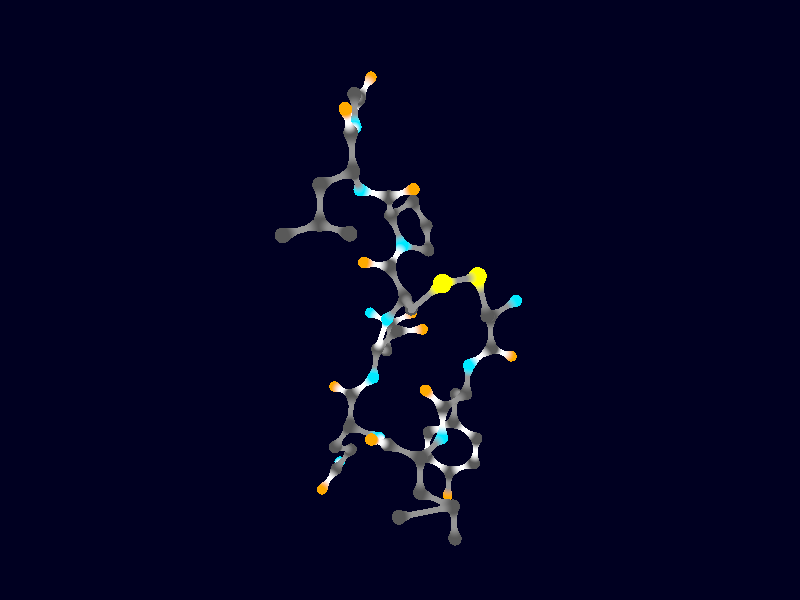 // Persistence of Vision Ray Tracer Scene Description File

#version 3.6; // current version is 3.8

/* 
Information on Pov-Ray:
 
My personal introduction into Pov-Ray was the excellent book "3D-Welten, professionelle Animationen und fotorealistische Grafiken mit Raytracing" from 
Toni Lama by Carl Hanser Verlag München Wien, 2004. Apart of that I recommend the Pov-Ray-homepage (http://www.povray.org).

Further information on Pov-Ray can be found at https://sus.ziti.uni-heidelberg.de/Lehre/WS2021_Tools/POVRAY/POVRAY_PeterFischer.pdf,  
https://wiki.povray.org/content/Main_Page, https://de.wikibooks.org/wiki/Raytracing_mit_POV-Ray or, in german language, here: https://www.f-lohmueller.de/pov_tut/pov__ger.htm
 

---------------------------------------------------Modeling approach---------------------------------------------- 

This is a model of oxytocin. Structure of the molecule has been obtained from the RCSB Protein Data Bank (see 2mgo.pdb in this repository). Positions of atoms have been extracted manually from this file
and transformed into Pov-Ray positions. Positions were occupied by spheres of appropriate size and texture. Element information is included in the data, but not the connection of atoms by bonds. 
(In case anyone knows how to extract such information from pdb-files, please tell! It was possible, however to extract connections of main chain atoms.) 
Therefore atoms were numbered and numbers displayed in close vicinity to respective atoms (atoms were given a small radius in this display). From watching the structure at different angles and from looking 
at information in the original file,  
atoms connected to each other were identified and suitable cylinders marking these connections included in the structure. Finally numbers were eliminated from the image and spheres and cylinders fused into a
blob. 

Texture: Throughout my molecules, I am presenting carbon in a dark grey, oxygen in orange, nitrogen in blue and sulfur in yellow colour. Unsaturated bonds are displayed in bright colours and in the colours of 
respective pigments. UV-absorbing conjugated double bonds are given in white colour. 

For some unkown reason Pov-Ray seems to render asymmetric carbon atoms, and chiral structures in general, in the wrong configuration. This also applies to the structure of the molecule 
presented here, which therefore may have a wrong configuration. Any suggestions on this point are welcome.  

*/ 

//-----------------------------------Scene settings (Camera, light, background)-------------------------------------------------

global_settings {
    assumed_gamma 1.0
    max_trace_level 5
}

#declare Camera_z = camera {/*ultra_wide_angle*/ //angle 90 // right side view
    location  <0 , 2 , -27>
    rotate <0, 0, 0>
    right     x*image_width/image_height
    look_at   <0.0 , 2 , 0>
}

camera{
    Camera_z
}


light_source{
    <20,0,-100> color rgb <1,1,1>
}

background { 
    color rgb<0.0, 0., 0.015> 
}


//-------------------------------------------------various textures__________________________________________________________________

#declare Text_Cb =         texture { 
    pigment{ 
        color rgb<0.05, 0.15, 1>
    }
    finish { 
        ambient 1.2     
        diffuse 1.1          // amount [0.6]
        brilliance 1.0       // tightness of diffuse illumination [1.0]
        specular 0.6 
    }
} ; 


#declare Text_C = texture { 
    pigment{ 
        color rgb<0.1, 0.1, 0.1>
    }
    finish { 
        specular 0.7
    }
} ; 


#declare Text_N = texture {
    pigment{ 
        color rgb <0,208/255,1>
    }   
    finish {
        specular 0.7 
    }
}  ;

#declare Text_O = texture { 
    pigment{ 
        color rgb <1,102/255,0>
    }  
    finish { 
        specular 0.7 
    }
}  ;

#declare Text_S = texture { 
    pigment{ 
        color rgb<1, 1, 0>
    }  
    finish {
        specular 0.7 
    }
}  ;

#declare Text_Text = texture { 
    pigment{ 
        color rgb<1, 1, 0>
    }  
    finish {
        specular 0.7 
    }
}  ;

#declare Text_Bond = texture { 
    pigment{ 
        color rgb<0.3, 0.3, 0.3>
    }  
    finish {
        specular 0.5 
    }
}  ;

#declare Text_Aromat = texture { 
    pigment{ 
        color rgb<1, 1, 1>
    }  
    finish {
        //specular 0.7
        ambient 1.8 
    }
}  ;

#declare Text_Double = texture { 
    pigment{ 
        color rgb<1, 1, 1>
    }  
    finish {
        //specular 0.7
        ambient 1.0 
    }
}  ;

//---------------------Radius of atoms--------------------------------

#declare RadiusFaktor = 0.8; 

#declare RC = 0.76; 
#declare RN = 0.71; 
#declare RO = 0.66; 
#declare RS = 1.0; 

//-------------------Radius of bonds-------------------------------------

#declare BondRadius = 0.25;  

#declare AromatRadius = 0.3;  
#declare DoubleRadius = 0.25;  


//------------------------------------------Positions taken from the database-file----------------------------
/*IN many cases the information provided in the database file was sufficient for finding atoms connected by direct bonds. Therefore bonds (cylinders) have been included 
directly with the position data. */

blob {

    threshold 0.6      

    #declare P1 = < 4.874,   2.855 ,  0.366 >;//     1.00  0.00           N    N   CYS A 
    #declare P2 = <    3.791,   1.923,   0.075   >;//1.00  0.00           C    CA  CYS A  
    #declare P3 = <      4.157,   0.518,   0.500   >;//1.00  0.00           C    C   CYS A 
    #declare P4 = <     5.232,   0.286,   1.045   >;//1.00  0.00           O    O   CYS A 
    #declare P5 = <    3.435,   1.946,  -1.418   >;//1.00  0.00           C    CB  CYS A  
    #declare P6 = <      2.665,   3.502,  -1.990   >;//1.00  0.00           S   SG  CYS A  

    cylinder { #
        P1, P2, BondRadius, 1 
        texture { 
            Text_Bond      
        } // end of texture
        scale <1,1,1> rotate<0,0,0> translate<0,0,0>
    } // end of cylinder -------------------------------------
    cylinder { 
        P3, P2, BondRadius, 1 
        texture { 
            Text_Bond      
        } // end of texture
        scale <1,1,1> rotate<0,0,0> translate<0,0,0>
    } // end of cylinder -------------------------------------
    cylinder { 
        P3, P4, DoubleRadius, 1 
        texture { 
            Text_Double      
        } // end of texture
        scale <1,1,1> rotate<0,0,0> translate<0,0,0>
    } // end of cylinder -------------------------------------

    cylinder { 
        P2, P5, BondRadius, 1 
        texture { 
            Text_Bond      
        } // end of texture
        scale <1,1,1> rotate<0,0,0> translate<0,0,0>
    } // end of cylinder -------------------------------------

    cylinder { 
        P5, P6, BondRadius, 1 
        texture { 
            Text_Bond      
        } // end of texture
        scale <1,1,1> rotate<0,0,0> translate<0,0,0>
    } // end of cylinder -------------------------------------






    #declare P7 = <      3.252,  -0.399,   0.268  >;// 1.00  0.00           N    N   TYR A 
    #declare P8 = <     3.387,  -1.760 ,  0.550  >;// 1.00  0.00           C   CA  TYR A  
    #declare P9 = <       2.361 , -2.413 , -0.333  >;// 1.00  0.00           C C   TYR A   
    #declare P10 = <       1.436,  -1.723,  -0.788   >;//1.00  0.00           O   O   TYR A 
    #declare P11 = <      3.100,  -2.041 ,  2.041  >;// 1.00  0.00           C  CB  TYR A  
    #declare P12 = <       3.274,  -3.486,   2.457  >;// 1.00  0.00           C  CG  TYR A 
    #declare P13 = <    4.530 , -4.073  , 2.473  >;// 1.00  0.00           C  CD1 TYR A  
    #declare P14 = <       2.185,  -4.258 ,  2.838  >;// 1.00  0.00           C   CD2 TYR A  
    #declare P15 = <      4.697,  -5.383,   2.850  >;// 1.00  0.00           C   CE1 TYR A  
    #declare P16 = <      2.348,  -5.571,   3.218  >;// 1.00  0.00           C   CE2 TYR A  
    #declare P17 = <     3.607,  -6.128  , 3.221  >;// 1.00  0.00           C   CZ  TYR A 
    #declare P18 = <     3.773,  -7.431 ,  3.601  >;// 1.00  0.00           O   OH  TYR A 

 
    cylinder { 
        P3, P7, DoubleRadius, 1 
        texture { 
            Text_Double      
        } // end of texture
        scale <1,1,1> rotate<0,0,0> translate<0,0,0>
    } // end of cylinder -------------------------------------
    cylinder { 
        P7, P8, BondRadius, 1 
        texture { 
            Text_Bond      
        } // end of texture
        scale <1,1,1> rotate<0,0,0> translate<0,0,0>
    } // end of cylinder -------------------------------------

    cylinder { 
        P8, P9, BondRadius, 1 
        texture { 
            Text_Bond      
        } // end of texture
        scale <1,1,1> rotate<0,0,0> translate<0,0,0>
    } // end of cylinder -------------------------------------
    cylinder { 
        P9, P10, DoubleRadius, 1 
        texture { 
            Text_Double      
        } // end of texture
        scale <1,1,1> rotate<0,0,0> translate<0,0,0>
    } // end of cylinder -------------------------------------

    cylinder { 
        P8, P11, BondRadius, 1 
        texture { 
            Text_Bond      
        } // end of texture
        scale <1,1,1> rotate<0,0,0> translate<0,0,0>
    } // end of cylinder -------------------------------------
    cylinder { 
        P11, P12, BondRadius, 1 
        texture { 
            Text_Bond      
        } // end of texture
        scale <1,1,1> rotate<0,0,0> translate<0,0,0>
    } // end of cylinder -------------------------------------


    cylinder { 
        P12, P13, DoubleRadius, 1 
        texture { 
            Text_Double      
        } // end of texture
        scale <1,1,1> rotate<0,0,0> translate<0,0,0>
    } // end of cylinder -------------------------------------

    cylinder { 
        P12, P14, DoubleRadius, 1 
        texture { 
            Text_Double      
        } // end of texture
        scale <1,1,1> rotate<0,0,0> translate<0,0,0>
    } // end of cylinder -------------------------------------

    cylinder { 
        P13, P15, DoubleRadius, 1 
        texture { 
            Text_Double      
        } // end of texture
        scale <1,1,1> rotate<0,0,0> translate<0,0,0>
    } // end of cylinder -------------------------------------

    cylinder { 
        P14, P16, DoubleRadius, 1 
        texture { 
            Text_Double      
        } // end of texture
        scale <1,1,1> rotate<0,0,0> translate<0,0,0>
    } // end of cylinder -------------------------------------

    cylinder { 
        P15, P17, DoubleRadius, 1 
        texture { 
            Text_Double      
        } // end of texture
        scale <1,1,1> rotate<0,0,0> translate<0,0,0>
    } // end of cylinder -------------------------------------

    cylinder { 
        P16, P17, DoubleRadius, 1 
        texture { 
            Text_Double      
        } // end of texture
        scale <1,1,1> rotate<0,0,0> translate<0,0,0>
    } // end of cylinder -------------------------------------

    cylinder { 
        P17, P18, BondRadius, 1 
        texture { 
            Text_Bond      
        } // end of texture
        scale <1,1,1> rotate<0,0,0> translate<0,0,0>
    } // end of cylinder -------------------------------------






    #declare P19 = <     2.531,  -3.680 , -0.581   >;//1.00  0.00           N  N   ILE A 
    #declare P20 = <       1.677 , -4.511,  -1.466   >;//1.00  0.00           C   CA  ILE A 
    #declare P21 = <     0.199 , -4.221 , -1.291  >;// 1.00  0.00           CC   ILE A   
    #declare P22 = <     -0.519 , -3.905,  -2.240  >;// 1.00  0.00           O   O   ILE A 
    #declare P23 = <      1.928,  -6.029,  -1.237   >;//1.00  0.00           C CB  ILE A  
    #declare P24 = <      3.427 , -6.341,  -1.317   >;//1.00  0.00           C CG1 ILE A    
    #declare P25 = <       1.161,  -6.856,  -2.271  >;// 1.00  0.00           C  CG2 ILE A 
    #declare P26 = <     3.786 , -7.783,  -1.018   >;//1.00  0.00           C    CD1 ILE A  

    cylinder { 
        P9, P19, DoubleRadius, 1 
        texture { 
            Text_Double      
        } // end of texture
        scale <1,1,1> rotate<0,0,0> translate<0,0,0>
    } // end of cylinder -------------------------------------
    cylinder { 
        P19, P20, BondRadius, 1 
        texture { 
            Text_Bond      
        } // end of texture
        scale <1,1,1> rotate<0,0,0> translate<0,0,0>
    } // end of cylinder -------------------------------------

    cylinder { 
        P20, P21, BondRadius, 1 
        texture { 
            Text_Bond      
        } // end of texture
        scale <1,1,1> rotate<0,0,0> translate<0,0,0>
    } // end of cylinder -------------------------------------

    cylinder { 
        P21, P22, DoubleRadius, 1 
        texture { 
            Text_Double      
        } // end of texture
        scale <1,1,1> rotate<0,0,0> translate<0,0,0>
    } // end of cylinder ------------------------------------- 
         

    cylinder { 
        P20, P23, BondRadius, 1 
        texture { 
            Text_Bond      
        } // end of texture
        scale <1,1,1> rotate<0,0,0> translate<0,0,0>
    } // end of cylinder -------------------------------------
    cylinder { 
        P23, P24, BondRadius, 1 
        texture { 
            Text_Bond      
        } // end of texture
        scale <1,1,1> rotate<0,0,0> translate<0,0,0>
    } // end of cylinder -------------------------------------
    cylinder {  
        P24, P25, BondRadius, 1 
        texture { 
            Text_Bond      
        } // end of texture
        scale <1,1,1> rotate<0,0,0> translate<0,0,0>
    } // end of cylinder -------------------------------------

    cylinder { 
        P24, P26, BondRadius, 1 
        texture { Text_Bond      
        } // end of texture
        scale <1,1,1> rotate<0,0,0> translate<0,0,0>
    } // end of cylinder -------------------------------------


         





    #declare P27 = <     -0.204,  -4.279,  -0.093   >;//1.00  0.00           N    N   GLN A  
    #declare P28 = <    -1.601,  -4.078 ,  0.283   >;//1.00  0.00           C      CA  GLN A  
    #declare P29 = <      -1.790,  -2.792,   1.112   >;//1.00  0.00           C  C   GLN A 
    #declare P30 = <     -2.726,  -2.685,   1.911   >;//1.00  0.00           O  O   GLN A 
    #declare P31 = <      -2.146 , -5.314,   1.032   >;//1.00  0.00           C  CB  GLN A
    #declare P32 = <    -1.441 , -5.647,   2.338   >;//1.00  0.00           C  CG  GLN A  
    #declare P33 = <     -2.010,  -6.885,   3.023   >;//1.00  0.00           C  CD  GLN A 
    #declare P34 = <    -2.494,  -7.820 ,  2.381   >;//1.00  0.00           O  OE1 GLN A 
    #declare P35 = <    -1.983,  -6.890 ,  4.320   >;//1.00  0.00           N  NE2 GLN A 

    cylinder { 
        P21, P27, DoubleRadius, 1 
        texture { 
            Text_Double      
        } // end of texture
        scale <1,1,1> rotate<0,0,0> translate<0,0,0>
    } // end of cylinder -------------------------------------
    cylinder { 
        P27, P28, BondRadius, 1 
        texture { 
            Text_Bond      
        } // end of texture
        scale <1,1,1> rotate<0,0,0> translate<0,0,0>
    } // end of cylinder -------------------------------------

    cylinder { 
        P28, P29, BondRadius, 1 
        texture { 
            Text_Bond      
        } // end of texture
        scale <1,1,1> rotate<0,0,0> translate<0,0,0>
    } // end of cylinder -------------------------------------

    cylinder { 
        P29, P30, DoubleRadius, 1 
        texture { 
            Text_Double      
        } // end of texture
        scale <1,1,1> rotate<0,0,0> translate<0,0,0>
    } // end of cylinder -------------------------------------

    cylinder { 
        P28, P31, BondRadius, 1 
        texture { 
            Text_Bond      
        } // end of texture
        scale <1,1,1> rotate<0,0,0> translate<0,0,0>
    } // end of cylinder -------------------------------------
    cylinder { 
        P31, P32, BondRadius, 1 
        texture { 
            Text_Bond      
        } // end of texture
        scale <1,1,1> rotate<0,0,0> translate<0,0,0>
    } // end of cylinder -------------------------------------

    cylinder { 
        P32, P33, BondRadius, 1 
        texture { 
            Text_Bond      
        } // end of texture
        scale <1,1,1> rotate<0,0,0> translate<0,0,0>
    } // end of cylinder -------------------------------------

    cylinder { 
        P33, P34, DoubleRadius, 1 
        texture { 
            Text_Double      
        } // end of texture
        scale <1,1,1> rotate<0,0,0> translate<0,0,0>
    } // end of cylinder -------------------------------------

    cylinder { 
        P33, P35, DoubleRadius, 1 
        texture { 
            Text_Double      
        } // end of texture
        scale <1,1,1> rotate<0,0,0> translate<0,0,0>
    } // end of cylinder -------------------------------------


 


    #declare P36 = <       -0.942,  -1.802 ,  0.876   >;//1.00  0.00           N   N   ASN A
    #declare P37 = <      -1.010 , -0.533 ,  1.594   >;//1.00  0.00           C  CA  ASN A 
    #declare P38 = <      -0.214 ,  0.526 ,  0.877   >;//1.00  0.00           C  C   ASN A 
    #declare P39 = <       0.937 ,  0.794,   1.192   >;//1.00  0.00           O   O   ASN A 
    #declare P40 = <     -0.572,  -0.650 ,  3.081   >;//1.00  0.00           C  CB  ASN A  
    #declare P41 = <    -0.616,   0.690,   3.831   >;//1.00  0.00           C  CG  ASN A  
    #declare P42 = <       0.387 ,  1.404,   3.922   >;//1.00  0.00           O OD1 ASN A  
    #declare P43 = <    -1.765 ,  1.049 ,  4.341   >;//1.00  0.00           N ND2 ASN A 

    cylinder { 
        P29, P36, DoubleRadius, 1 
        texture { 
            Text_Double      
        } // end of texture
        scale <1,1,1> rotate<0,0,0> translate<0,0,0>
    } // end of cylinder -------------------------------------
    cylinder { 
        P36, P37, BondRadius, 1 
        texture { 
            Text_Bond      
        } // end of texture
        scale <1,1,1> rotate<0,0,0> translate<0,0,0>
    } // end of cylinder -------------------------------------

    cylinder { 
        P37, P38, BondRadius, 1 
        texture { 
            Text_Bond      
        } // end of texture
        scale <1,1,1> rotate<0,0,0> translate<0,0,0>
    } // end of cylinder -------------------------------------

    cylinder { 
        P38, P39, DoubleRadius, 1 
        texture { 
            Text_Double      
        } // end of texture
        scale <1,1,1> rotate<0,0,0> translate<0,0,0>
    } // end of cylinder ------------------------------------- 
         
         
    cylinder { 
        P37, P40, BondRadius, 1 
        texture { 
            Text_Bond      
        } // end of texture
        scale <1,1,1> rotate<0,0,0> translate<0,0,0>
    } // end of cylinder -------------------------------------
    cylinder { 
        P40, P41, BondRadius, 1 
        texture { 
            Text_Bond      
        } // end of texture
        scale <1,1,1> rotate<0,0,0> translate<0,0,0>
    } // end of cylinder -------------------------------------

    cylinder { 
        P41, P42, DoubleRadius, 1 
        texture { 
            Text_Double      
        } // end of texture
        scale <1,1,1> rotate<0,0,0> translate<0,0,0>
    } // end of cylinder -------------------------------------
    cylinder { 
        P41, P43, DoubleRadius, 1 
        texture { 
            Text_Double      
        } // end of texture
        scale <1,1,1> rotate<0,0,0> translate<0,0,0>
    } // end of cylinder -------------------------------------

  


    #declare P44 = <      -0.764,   1.026,  -0.158   >;//1.00  0.00           N  N   CYS A 
    #declare P45 = <      -0.140,   2.101,  -0.873   >;//1.00  0.00           C    CA  CYS A 
    #declare P46 = <      -1.051,   3.316,  -0.861   >;//1.00  0.00           C  C   CYS A 
    #declare P47 = <     -2.141 ,  3.274,  -1.434   >;//1.00  0.00           O  O   CYS A  
    #declare P48 = <       0.193 ,  1.681,  -2.308   >;//1.00  0.00           C CB  CYS A  
    #declare P49 = <      1.185 ,  2.902 , -3.264   >;//1.00  0.00           S  SG  CYS A  

    cylinder { 
        P37, P44, DoubleRadius, 1 
        texture { 
            Text_Double      
        } // end of texture
        scale <1,1,1> rotate<0,0,0> translate<0,0,0>
    } // end of cylinder -------------------------------------
    cylinder { 
        P44, P45, BondRadius, 1 
        texture { 
            Text_Bond      
        } // end of texture
        scale <1,1,1> rotate<0,0,0> translate<0,0,0>
    } // end of cylinder -------------------------------------

    cylinder { 
        P45, P46, BondRadius, 1 
        texture { 
            Text_Bond      
        } // end of texture
        scale <1,1,1> rotate<0,0,0> translate<0,0,0>
    } // end of cylinder -------------------------------------

    cylinder { 
        P46, P47, DoubleRadius, 1 
        texture { 
            Text_Double      
        } // end of texture
        scale <1,1,1> rotate<0,0,0> translate<0,0,0>
    } // end of cylinder -------------------------------------


    cylinder { 
        P45, P48, BondRadius, 1 
        texture { 
            Text_Bond      
        } // end of texture
        scale <1,1,1> rotate<0,0,0> translate<0,0,0>
    } // end of cylinder -------------------------------------

    cylinder { 
        P48, P49, BondRadius, 1 
        texture { 
            Text_Bond      
        } // end of texture
        scale <1,1,1> rotate<0,0,0> translate<0,0,0>
    } // end of cylinder -------------------------------------


    cylinder {  
        P6, P49, BondRadius, 1 
        texture { 
            Text_Bond      
        } // end of texture
        scale <1,1,1> rotate<0,0,0> translate<0,0,0>
    } // end of cylinder -------------------------------------




    #declare P50 = <      -0.660,   4.386 , -0.143   >;//1.00  0.00           N N   PRO A  
    #declare P51 = <     -1.424,   5.635 , -0.117   >;//1.00  0.00           C CA  PRO A   
    #declare P52 = <    -1.574,   6.192 , -1.529  >;// 1.00  0.00           C   C   PRO A  
    #declare P53 = <     -0.590 ,  6.580 , -2.165   >;//1.00  0.00           O  O   PRO A  
    #declare P54 = <      -0.555,   6.569,   0.729   >;//1.00  0.00           C CB  PRO A  
    #declare P55 = <     0.282 ,  5.665 ,  1.553   >;//1.00  0.00           C  CG  PRO A 
    #declare P56 = <       0.537,   4.459 ,  0.710   >;//1.00  0.00           C CD  PRO A 

    cylinder { 
        P46, P50, DoubleRadius, 1 
        texture { 
            Text_Double      
        } // end of texture
        scale <1,1,1> rotate<0,0,0> translate<0,0,0>
    } // end of cylinder -------------------------------------
    cylinder { 
        P50, P51, BondRadius, 1 
        texture { 
            Text_Bond      
        } // end of texture
        scale <1,1,1> rotate<0,0,0> translate<0,0,0>
    } // end of cylinder -------------------------------------
    cylinder { 
        P51, P52, BondRadius, 1 
        texture { 
            Text_Bond      
        } // end of texture
        scale <1,1,1> rotate<0,0,0> translate<0,0,0>
    } // end of cylinder -------------------------------------
    cylinder { 
        P52, P53, DoubleRadius, 1 
        texture { 
            Text_Double      
        } // end of texture
        scale <1,1,1> rotate<0,0,0> translate<0,0,0>
    } // end of cylinder -------------------------------------   
    cylinder { 
        P51, P54, BondRadius, 1 
        texture { 
            Text_Bond      
        } // end of texture
        scale <1,1,1> rotate<0,0,0> translate<0,0,0>
    } // end of cylinder -------------------------------------
    cylinder { 
        P54, P55, BondRadius, 1 
        texture { 
            Text_Bond      
        } // end of texture
        scale <1,1,1> rotate<0,0,0> translate<0,0,0>
    } // end of cylinder -------------------------------------
    cylinder { 
        P55, P56, BondRadius, 1 
        texture { 
            Text_Bond      
        } // end of texture
        scale <1,1,1> rotate<0,0,0> translate<0,0,0>
    } // end of cylinder -------------------------------------
    cylinder { 
        P56, P50, BondRadius, 1 
        texture { 
            Text_Bond      
        } // end of texture
        scale <1,1,1> rotate<0,0,0> translate<0,0,0>
    } // end of cylinder -------------------------------------
  


    #declare P57 = <      -2.786,   6.199,  -2.024   >;//1.00  0.00           N  N   LEU A  
    #declare P58 = <     -3.044,   6.624,  -3.392  >;// 1.00  0.00           C   CA  LEU A  
    #declare P59 = <     -3.389,   8.088 , -3.457   >;//1.00  0.00           C C   LEU A   
    #declare P60 = <     -3.608 ,  8.661 , -4.523  >;// 1.00  0.00           O  O   LEU A   
    #declare P61 = <      -4.136,   5.783,  -4.023   >;//1.00  0.00           C CB  LEU A   
    #declare P62 = <     -3.848,   4.280,  -4.173  >;// 1.00  0.00           C CG  LEU A  
    #declare P63 = <     -5.036,   3.567,  -4.795   >;//1.00  0.00           C  CD1 LEU A 
    #declare P64 = <      -2.590 ,  4.042,  -5.000  >;// 1.00  0.00           C CD2 LEU A 

    cylinder { 
        P52, P57, DoubleRadius, 1 
        texture { 
            Text_Double      
        } // end of texture
        scale <1,1,1> rotate<0,0,0> translate<0,0,0>
    } // end of cylinder -------------------------------------
    cylinder { 
        P57, P58, BondRadius, 1 
        texture { 
            Text_Bond      
        } // end of texture
        scale <1,1,1> rotate<0,0,0> translate<0,0,0>
    } // end of cylinder -------------------------------------
    cylinder { 
        P58, P59, BondRadius, 1 
        texture { 
            Text_Bond      
        } // end of texture
        scale <1,1,1> rotate<0,0,0> translate<0,0,0>
    } // end of cylinder -------------------------------------
    cylinder { 
        P59, P60, DoubleRadius, 1 
        texture { 
            Text_Double      
        } // end of texture
        scale <1,1,1> rotate<0,0,0> translate<0,0,0>
    } // end of cylinder -------------------------------------
    cylinder { 
        P58, P61, BondRadius, 1 
        texture { 
            Text_Bond      
        } // end of texture
        scale <1,1,1> rotate<0,0,0> translate<0,0,0>
    } // end of cylinder -------------------------------------
    cylinder { 
        P61, P62, BondRadius, 1 
        texture { 
            Text_Bond      
        } // end of texture
        scale <1,1,1> rotate<0,0,0> translate<0,0,0>
    } // end of cylinder -------------------------------------
    cylinder { 
        P62, P63, BondRadius, 1 
        texture { 
            Text_Bond      
        } // end of texture
        scale <1,1,1> rotate<0,0,0> translate<0,0,0>
    } // end of cylinder -------------------------------------
    cylinder { 
        P62, P64, BondRadius, 1 
        texture { 
            Text_Bond      
        } // end of texture
        scale <1,1,1> rotate<0,0,0> translate<0,0,0>
    } // end of cylinder -------------------------------------
  


    #declare P65 = <      -3.406 ,  8.654,  -2.333  >;// 1.00  0.00           N  N   GLY A  
    #declare P66 = <     -3.689,  10.034 , -2.161  >;// 1.00  0.00           C   CA  GLY A 
    #declare P67 = <      -3.647,  10.353 , -0.712  >;// 1.00  0.00           C    C   GLY A  
    #declare P68 = <     -3.337 , 11.487 , -0.337   >;//1.00  0.00           O     O   GLY A 
    #declare P69 = <     -3.916,   9.443,   0.096   >;//1.00  0.00           O   OXT GLY A   

    cylinder { 
        P59, P65, DoubleRadius, 1 
        texture { 
            Text_Double      
        } // end of texture
        scale <1,1,1> rotate<0,0,0> translate<0,0,0>
    } // end of cylinder -------------------------------------
    cylinder { 
        P65, P66, BondRadius, 1 
        texture { 
            Text_Bond      
        } // end of texture
        scale <1,1,1> rotate<0,0,0> translate<0,0,0>
    } // end of cylinder -------------------------------------
    cylinder { 
        P66, P67, BondRadius, 1 
        texture { 
            Text_Bond      
        } // end of texture
        scale <1,1,1> rotate<0,0,0> translate<0,0,0>
    } // end of cylinder -------------------------------------
    cylinder { 
        P67, P68, DoubleRadius, 1 
        texture { 
            Text_Double      
        } // end of texture
        scale <1,1,1> rotate<0,0,0> translate<0,0,0>
    } // end of cylinder -------------------------------------
    cylinder { 
        P67, P69, DoubleRadius, 1 
        texture { 
            Text_Double      
        } // end of texture
        scale <1,1,1> rotate<0,0,0> translate<0,0,0>
    } // end of cylinder -------------------------------------




 //-----------------------------------------sphere representing the various atoms----------------------------------------------



    sphere{
        <0,0,0>, RN*RadiusFaktor, 1 
        texture{
            Text_N
        }  
        translate <    4.874,   2.855,   0.366 >
    }  
    sphere { 
        <0,0,0>, RC*RadiusFaktor, 1 
        texture { 
            Text_C
        }   
        translate <3.791,   1.923,   0.075   >
    } 
    sphere { 
        <0,0,0>, RC*RadiusFaktor, 1 
        texture { 
            Text_C
        }   
        translate <4.157,   0.518,   0.500   >
    }  
    sphere{
        <0,0,0>,RO*RadiusFaktor, 1 
        texture{
            Text_O
        }  
        translate <    5.232,   0.286,   1.045   >
    }
    sphere { 
        <0,0,0>, RC*RadiusFaktor, 1 
        texture { 
            Text_C
        }   
        translate <3.435,   1.946,  -1.418   >
    }  
    sphere{
        <0,0,0>, RS*RadiusFaktor, 1 
        texture{
            Text_S
        }  
        translate <  2.665,   3.502,  -1.990   >
    }  
    sphere{
        <0,0,0>, RN*RadiusFaktor, 1 
        texture{
            Text_N
        }  
        translate <   3.252 , -0.399,   0.268   >
    }  
    sphere { 
        <0,0,0>, RC*RadiusFaktor, 1 
        texture { 
            Text_C
        }   
        translate <   3.387,  -1.760,   0.550   >
    }
    sphere { 
        <0,0,0>, RC*RadiusFaktor, 1 
        texture { 
            Text_C
        }   
        translate <   2.361,  -2.413,  -0.333   >
    } 
    sphere{
        <0,0,0>,RO*RadiusFaktor, 1 
        texture{
            Text_O
        }  
        translate <   1.436,  -1.723,  -0.788  >}
    sphere { 
        <0,0,0>, RC*RadiusFaktor, 1 
        texture { 
            Text_C
        }   
        translate <  3.100,  -2.041,   2.041   >
    } 
    sphere { 
        <0,0,0>, RC*RadiusFaktor, 1 
        texture { 
            Text_C
        }   
        translate <   3.274,  -3.486,   2.457   >
    }  
    sphere { 
        <0,0,0>, RC*RadiusFaktor, 1 
        texture { 
            Text_C
        }   
        translate <   4.530 , -4.073,   2.473  >
    }
    sphere { 
        <0,0,0>, RC*RadiusFaktor, 1 
        texture { 
            Text_C
        }   
        translate <   2.185 , -4.258 ,  2.838   >
    }
    sphere { 
        <0,0,0>, RC*RadiusFaktor, 1 
        texture { 
            Text_C
        }   
        translate <   4.697,  -5.383 ,  2.850   >
    }
    sphere { 
        <0,0,0>, RC*RadiusFaktor, 1 
        texture { 
            Text_C
        }   
        translate <    2.348,  -5.571,   3.218   >
    }  
    sphere { 
        <0,0,0>, RC*RadiusFaktor, 1 
        texture { 
            Text_C
        }   
        translate <  3.607,  -6.128 ,  3.221   >
    }  
    sphere{
        <0,0,0>,RO*RadiusFaktor, 1 
        texture{
            Text_O
        }  
        translate <   3.773,  -7.431,   3.601 >
    }  
    sphere{
        <0,0,0>, RN*RadiusFaktor, 1 
        texture{
            Text_N
        }  
        translate <    2.531,  -3.680,  -0.581 >
    } 
    sphere { 
        <0,0,0>, RC*RadiusFaktor, 1 
        texture { 
            Text_C
        }   
        translate <    1.677,  -4.511,  -1.466   >
    }
    sphere { 
        <0,0,0>, RC*RadiusFaktor, 1 
        texture { 
            Text_C
        }   
        translate <   0.199,  -4.221,  -1.291   >
    } 
    sphere{
        <0,0,0>,RO*RadiusFaktor, 1 
        texture{
            Text_O
        }  
        translate <    -0.519,  -3.905,  -2.240   >
    }
    sphere { 
        <0,0,0>, RC*RadiusFaktor, 1 
        texture { 
            Text_C
        }   
        translate <    1.928,  -6.029,  -1.237   >
    }
    sphere { 
        <0,0,0>, RC*RadiusFaktor, 1 
        texture { 
            Text_C
        }   
        translate <  3.427,  -6.341,  -1.317   >
    }
    sphere { 
        <0,0,0>, RC*RadiusFaktor, 1 
        texture {
             Text_C
        }   
        translate <   1.161,  -6.856,  -2.271   >
    } 
    sphere { 
        <0,0,0>, RC*RadiusFaktor, 1 
        texture { 
            Text_C
        }   
        translate <    3.786,  -7.783,  -1.018   >
    } 
    sphere{
        <0,0,0>, RN*RadiusFaktor, 1 
        texture{
            Text_N
        }  
        translate <  -0.204,  -4.279,  -0.093   >
    }
    sphere {
        <0,0,0>, RC*RadiusFaktor, 1 
        texture { 
            Text_C
        }   
        translate <  -1.601,  -4.078   0.283   >
    }
    sphere { 
        <0,0,0>, RC*RadiusFaktor, 1 
        texture { 
            Text_C
        }   
        translate <   -1.790,  -2.792   1.112   >
    }
    sphere{
        <0,0,0>,RO*RadiusFaktor, 1 
        texture{
            Text_O
        }  
        translate <   -2.726,  -2.685,   1.911   >
    }
    sphere { 
        <0,0,0>, RC*RadiusFaktor, 1 
        texture {
            Text_C
        }   
        translate <  -2.146,  -5.314,   1.032   >
    } 
    sphere { 
        <0,0,0>, RC*RadiusFaktor, 1 
        texture {
            Text_C
        }   
        translate < -1.441,  -5.647,   2.338   >
    }
    sphere { 
        <0,0,0>, RC*RadiusFaktor, 1 
        texture { 
            Text_C
        }   
        translate <   -2.010,  -6.885,   3.023   >
    } 
    sphere{
        <0,0,0>,RO*RadiusFaktor, 1 
        texture{
            Text_O
        }  
        translate <   -2.494,  -7.820,   2.381   
    >}
    sphere{
        <0,0,0>, RN*RadiusFaktor, 1 
        texture{
            Text_N
        }  
        translate <   -1.983,  -6.890 ,  4.320   >
    }
    sphere{
        <0,0,0>, RN*RadiusFaktor, 1 
        texture{
            Text_N
        }  
        translate <   -0.942,  -1.802,   0.876   >
    }
    sphere { 
        <0,0,0>, RC*RadiusFaktor, 1 
        texture { 
            Text_C
        }   
        translate <  -1.010,  -0.533,   1.594   >
    } 
    sphere { 
        <0,0,0>, RC*RadiusFaktor, 1 
        texture { 
            Text_C
        }   
        translate <  -0.214,   0.526,   0.877   >
    }
    sphere{
        <0,0,0>,RO*RadiusFaktor, 1 
        texture{
            Text_O
        }  
        translate <    0.937,   0.794,   1.192   >
    } 
    sphere { 
        <0,0,0>, RC*RadiusFaktor, 1 
        texture { 
            Text_C
        }  
        translate < -0.572,  -0.650,   3.081   >
    } 
    sphere { 
        <0,0,0>, RC*RadiusFaktor, 1 
        texture { 
            Text_C
        }   
        translate <   -0.616,   0.690,   3.831   >
    } 
    sphere{
        <0,0,0>,RO*RadiusFaktor, 1 
        texture{
            Text_O
        }  
        translate <   0.387,   1.404,   3.922   >
    }
    sphere{
        <0,0,0>, RN*RadiusFaktor, 1 
        texture{
            Text_N
        }  
        translate <  -1.765,   1.049,   4.341   >
    }
    sphere{
        <0,0,0>, RN*RadiusFaktor, 1 
        texture{
            Text_N
        }  
        translate <  -0.764 ,  1.026,  -0.158   >
    } 
    sphere { 
        <0,0,0>, RC*RadiusFaktor, 1 
        texture { 
            Text_C
        }   
        translate <  -0.140 ,  2.101,  -0.873   >
    }
    sphere { 
        <0,0,0>, RC*RadiusFaktor, 1 
        texture { 
            Text_C
        }   
        translate <   -1.051,   3.31,  -0.861   >
    }
    sphere{
        <0,0,0>,RO*RadiusFaktor, 1 
        texture{
            Text_O
        }  
        translate <    -2.141,   3.274,  -1.434  >
    }
    sphere { 
        <0,0,0>, RC*RadiusFaktor, 1 
        texture { 
            Text_C
        }   
        translate <   0.193,   1.68,1  -2.308   >
    }
    sphere{
        <0,0,0>, RS*RadiusFaktor, 1 
        texture{
            Text_S
        }  
        translate <    1.185,   2.902,  -3.264  >
    }
    sphere{
        <0,0,0>, RN*RadiusFaktor, 1 
        texture{
            Text_N
        }  
        translate <   -0.660 ,  4.386,  -0.143  >
    }
    sphere { 
        <0,0,0>, RC*RadiusFaktor, 1 
        texture { 
            Text_C
        }   
        translate <   -1.424,   5.635,  -0.117   >
    }
    sphere { 
        <0,0,0>, RC*RadiusFaktor, 1 
        texture { 
            Text_C
        }   
        translate <   -1.574,   6.192,  -1.529   >
    }
    sphere{
        <0,0,0>,RO*RadiusFaktor, 1 
        texture{
            Text_O
        }  
        translate <   -0.590,   6.580,  -2.165  >
    }
    sphere { 
        <0,0,0>, RC*RadiusFaktor, 1 
        texture { 
            Text_C
        }   
        translate <  -0.555,   6.569,   0.729   >
    }
    sphere { 
        <0,0,0>, RC*RadiusFaktor, 1 
        texture { 
            Text_C
        }   
        translate <    0.282 ,  5.665,   1.553   >
    }
    sphere { 
        <0,0,0>, RC*RadiusFaktor, 1 
        texture { 
            Text_C
        }   
        translate <     0.537,   4.459,   0.710  >
    }
    sphere{
        <0,0,0>, RN*RadiusFaktor, 1 
        texture{
            Text_N
        }  
        translate <   -2.786,   6.199,  -2.024   >
    }
    sphere { 
        <0,0,0>, RC*RadiusFaktor, 1 
        texture { 
            Text_C
        }   
        translate <   -3.044,   6.624,  -3.392   >
    } 
    sphere { 
        <0,0,0>, RC*RadiusFaktor, 1 
        texture { 
            Text_C
        }   
        translate <  -3.389,   8.088,  -3.457   >
    }
    sphere{
        <0,0,0>,RO*RadiusFaktor, 1 
        texture{
            Text_O
        }  
        translate <   -3.608,   8.661,  -4.523   >
    }
    sphere { 
        <0,0,0>, RC*RadiusFaktor, 1 
        texture {
            Text_C
        }   
        translate <  -4.136,   5.783,  -4.023   >
    }
    sphere { 
        <0,0,0>, RC*RadiusFaktor, 1 
        texture {
            Text_C
        }   
        translate <    -3.848,   4.280,  -4.173   >
    }
    sphere { 
        <0,0,0>, RC*RadiusFaktor, 1 
        texture { 
            Text_C
        }   
        translate <  -5.036,   3.567,  -4.795   >
    }
    sphere { 
        <0,0,0>, RC*RadiusFaktor, 1 
        texture { 
            Text_C
        }   
        translate <   -2.590 ,  4.042,  -5.000   >
    }
    sphere{
        <0,0,0>, RN*RadiusFaktor, 1 
        texture{
            Text_N
        }  
        translate <   -3.406 ,  8.654,  -2.333   >
    }
    sphere { 
        <0,0,0>, RC*RadiusFaktor, 1 
        texture { 
            Text_C
        }   
        translate <   -3.689,  10.034,  -2.161   >
    }
    sphere { 
        <0,0,0>, RC*RadiusFaktor, 1 
        texture { 
            Text_C
        }   
        translate <  -3.647,  10.353,  -0.712   >
    }
    sphere{
        <0,0,0>,RO*RadiusFaktor, 1 
        texture{
            Text_O
        }  
        translate <   -3.337,  11.487,  -0.337   >
    }
    sphere{
        <0,0,0>,RO*RadiusFaktor, 1 
        texture{
            Text_O
        }  
        translate <   -3.916,   9.443,   0.096   >
    }

    rotate <0, 0, -10>
    //rotate <0, -360 * clock, 0>
}







